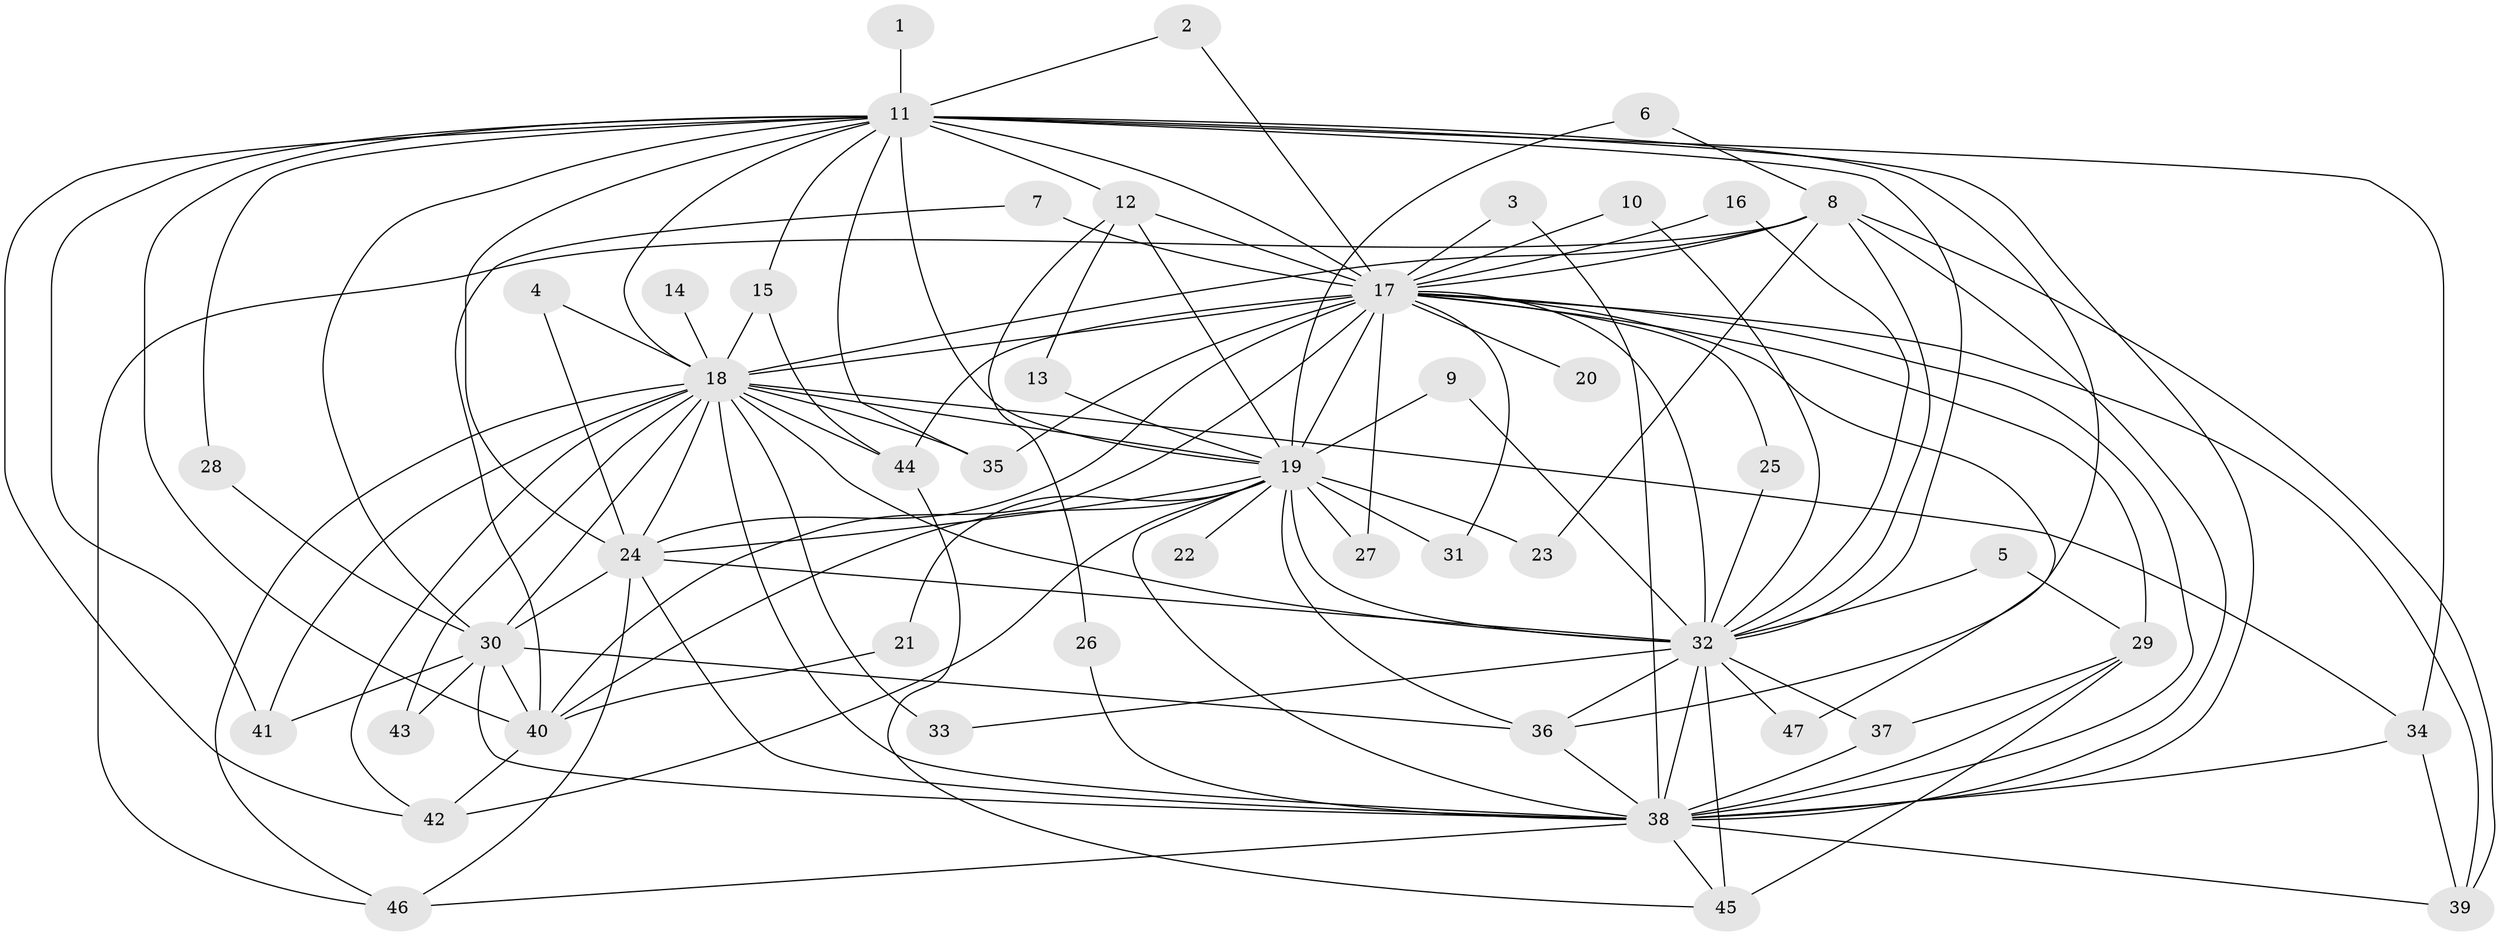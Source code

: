 // original degree distribution, {19: 0.010638297872340425, 13: 0.010638297872340425, 26: 0.010638297872340425, 24: 0.010638297872340425, 18: 0.010638297872340425, 14: 0.010638297872340425, 15: 0.010638297872340425, 23: 0.010638297872340425, 29: 0.010638297872340425, 21: 0.010638297872340425, 6: 0.0425531914893617, 5: 0.031914893617021274, 2: 0.5531914893617021, 4: 0.06382978723404255, 3: 0.20212765957446807}
// Generated by graph-tools (version 1.1) at 2025/49/03/09/25 03:49:40]
// undirected, 47 vertices, 120 edges
graph export_dot {
graph [start="1"]
  node [color=gray90,style=filled];
  1;
  2;
  3;
  4;
  5;
  6;
  7;
  8;
  9;
  10;
  11;
  12;
  13;
  14;
  15;
  16;
  17;
  18;
  19;
  20;
  21;
  22;
  23;
  24;
  25;
  26;
  27;
  28;
  29;
  30;
  31;
  32;
  33;
  34;
  35;
  36;
  37;
  38;
  39;
  40;
  41;
  42;
  43;
  44;
  45;
  46;
  47;
  1 -- 11 [weight=1.0];
  2 -- 11 [weight=1.0];
  2 -- 17 [weight=1.0];
  3 -- 17 [weight=1.0];
  3 -- 38 [weight=1.0];
  4 -- 18 [weight=1.0];
  4 -- 24 [weight=1.0];
  5 -- 29 [weight=1.0];
  5 -- 32 [weight=1.0];
  6 -- 8 [weight=1.0];
  6 -- 19 [weight=1.0];
  7 -- 17 [weight=1.0];
  7 -- 40 [weight=1.0];
  8 -- 17 [weight=1.0];
  8 -- 18 [weight=1.0];
  8 -- 23 [weight=1.0];
  8 -- 32 [weight=1.0];
  8 -- 38 [weight=1.0];
  8 -- 39 [weight=1.0];
  8 -- 46 [weight=1.0];
  9 -- 19 [weight=1.0];
  9 -- 32 [weight=1.0];
  10 -- 17 [weight=1.0];
  10 -- 32 [weight=1.0];
  11 -- 12 [weight=1.0];
  11 -- 15 [weight=1.0];
  11 -- 17 [weight=2.0];
  11 -- 18 [weight=2.0];
  11 -- 19 [weight=2.0];
  11 -- 24 [weight=2.0];
  11 -- 28 [weight=1.0];
  11 -- 30 [weight=1.0];
  11 -- 32 [weight=2.0];
  11 -- 34 [weight=1.0];
  11 -- 35 [weight=1.0];
  11 -- 36 [weight=1.0];
  11 -- 38 [weight=2.0];
  11 -- 40 [weight=2.0];
  11 -- 41 [weight=1.0];
  11 -- 42 [weight=1.0];
  12 -- 13 [weight=1.0];
  12 -- 17 [weight=1.0];
  12 -- 19 [weight=1.0];
  12 -- 26 [weight=1.0];
  13 -- 19 [weight=1.0];
  14 -- 18 [weight=1.0];
  15 -- 18 [weight=1.0];
  15 -- 44 [weight=1.0];
  16 -- 17 [weight=1.0];
  16 -- 32 [weight=1.0];
  17 -- 18 [weight=2.0];
  17 -- 19 [weight=5.0];
  17 -- 20 [weight=1.0];
  17 -- 24 [weight=2.0];
  17 -- 25 [weight=1.0];
  17 -- 27 [weight=1.0];
  17 -- 29 [weight=2.0];
  17 -- 31 [weight=1.0];
  17 -- 32 [weight=3.0];
  17 -- 35 [weight=2.0];
  17 -- 38 [weight=4.0];
  17 -- 39 [weight=1.0];
  17 -- 40 [weight=1.0];
  17 -- 44 [weight=1.0];
  17 -- 47 [weight=1.0];
  18 -- 19 [weight=3.0];
  18 -- 24 [weight=1.0];
  18 -- 30 [weight=1.0];
  18 -- 32 [weight=1.0];
  18 -- 33 [weight=1.0];
  18 -- 34 [weight=1.0];
  18 -- 35 [weight=1.0];
  18 -- 38 [weight=2.0];
  18 -- 41 [weight=1.0];
  18 -- 42 [weight=1.0];
  18 -- 43 [weight=1.0];
  18 -- 44 [weight=1.0];
  18 -- 46 [weight=1.0];
  19 -- 21 [weight=1.0];
  19 -- 22 [weight=1.0];
  19 -- 23 [weight=1.0];
  19 -- 24 [weight=2.0];
  19 -- 27 [weight=1.0];
  19 -- 31 [weight=1.0];
  19 -- 32 [weight=3.0];
  19 -- 36 [weight=1.0];
  19 -- 38 [weight=4.0];
  19 -- 40 [weight=1.0];
  19 -- 42 [weight=1.0];
  21 -- 40 [weight=1.0];
  24 -- 30 [weight=1.0];
  24 -- 32 [weight=1.0];
  24 -- 38 [weight=2.0];
  24 -- 46 [weight=1.0];
  25 -- 32 [weight=1.0];
  26 -- 38 [weight=1.0];
  28 -- 30 [weight=1.0];
  29 -- 37 [weight=1.0];
  29 -- 38 [weight=1.0];
  29 -- 45 [weight=1.0];
  30 -- 36 [weight=1.0];
  30 -- 38 [weight=1.0];
  30 -- 40 [weight=1.0];
  30 -- 41 [weight=1.0];
  30 -- 43 [weight=1.0];
  32 -- 33 [weight=1.0];
  32 -- 36 [weight=1.0];
  32 -- 37 [weight=1.0];
  32 -- 38 [weight=4.0];
  32 -- 45 [weight=2.0];
  32 -- 47 [weight=1.0];
  34 -- 38 [weight=2.0];
  34 -- 39 [weight=1.0];
  36 -- 38 [weight=1.0];
  37 -- 38 [weight=1.0];
  38 -- 39 [weight=1.0];
  38 -- 45 [weight=1.0];
  38 -- 46 [weight=1.0];
  40 -- 42 [weight=1.0];
  44 -- 45 [weight=1.0];
}
